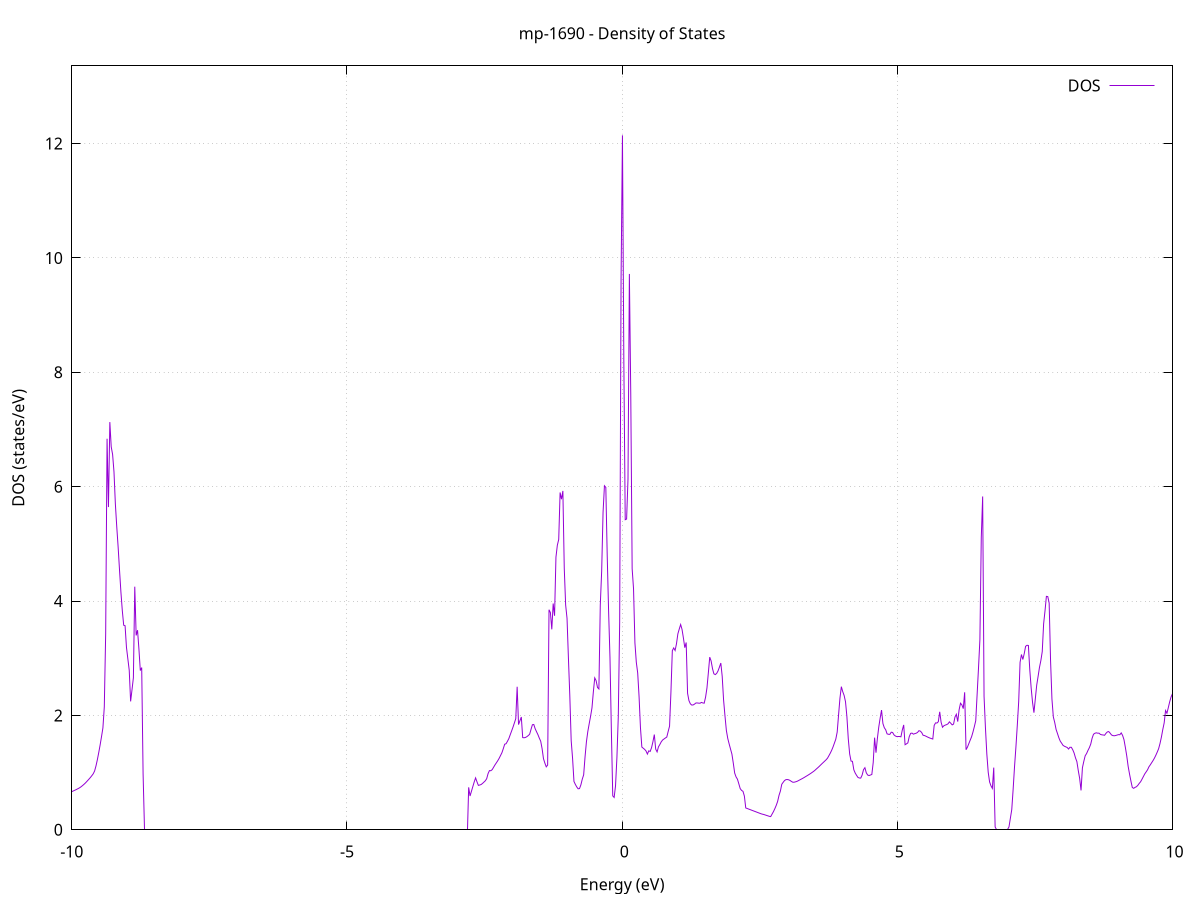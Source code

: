 set title 'mp-1690 - Density of States'
set xlabel 'Energy (eV)'
set ylabel 'DOS (states/eV)'
set grid
set xrange [-10:10]
set yrange [0:13.358]
set xzeroaxis lt -1
set terminal png size 800,600
set output 'mp-1690_dos_gnuplot.png'
plot '-' using 1:2 with lines title 'DOS'
-33.953900 0.000000
-33.928700 0.000000
-33.903500 0.000000
-33.878400 0.000000
-33.853200 0.000000
-33.828000 0.000000
-33.802800 0.000000
-33.777700 0.000000
-33.752500 0.000000
-33.727300 0.000000
-33.702100 0.000000
-33.677000 0.000000
-33.651800 0.000000
-33.626600 0.000000
-33.601500 0.000000
-33.576300 0.000000
-33.551100 0.000000
-33.525900 0.000000
-33.500800 0.000000
-33.475600 0.000000
-33.450400 0.000000
-33.425200 0.000000
-33.400100 0.000000
-33.374900 0.000000
-33.349700 0.000000
-33.324500 0.000000
-33.299400 0.000000
-33.274200 0.000000
-33.249000 0.000000
-33.223800 0.000000
-33.198700 0.000000
-33.173500 0.000000
-33.148300 0.000000
-33.123200 0.000000
-33.098000 0.000000
-33.072800 0.000000
-33.047600 0.000000
-33.022500 0.000000
-32.997300 0.000000
-32.972100 0.000000
-32.946900 0.000000
-32.921800 0.000000
-32.896600 0.000000
-32.871400 0.000000
-32.846200 0.000000
-32.821100 0.000000
-32.795900 0.000000
-32.770700 0.000000
-32.745500 0.000000
-32.720400 0.000000
-32.695200 0.000000
-32.670000 0.000000
-32.644800 0.000000
-32.619700 0.000000
-32.594500 0.000000
-32.569300 0.000000
-32.544200 0.000000
-32.519000 0.000000
-32.493800 0.000000
-32.468600 0.000000
-32.443500 0.000000
-32.418300 0.000000
-32.393100 0.000000
-32.367900 0.000000
-32.342800 0.000000
-32.317600 0.000000
-32.292400 0.000000
-32.267200 0.000000
-32.242100 0.000000
-32.216900 0.000000
-32.191700 0.000000
-32.166500 0.000000
-32.141400 0.000000
-32.116200 0.000000
-32.091000 0.000000
-32.065900 0.000000
-32.040700 0.000000
-32.015500 0.000000
-31.990300 0.000000
-31.965200 0.000000
-31.940000 0.000000
-31.914800 0.000000
-31.889600 0.000000
-31.864500 0.000000
-31.839300 0.000000
-31.814100 0.000000
-31.788900 0.000000
-31.763800 0.000000
-31.738600 0.000000
-31.713400 0.000000
-31.688200 0.000000
-31.663100 11.250800
-31.637900 16.381700
-31.612700 17.013100
-31.587600 7.678300
-31.562400 8.719000
-31.537200 10.124600
-31.512000 12.489100
-31.486900 16.986700
-31.461700 26.887400
-31.436500 18.356800
-31.411300 40.829300
-31.386200 24.252500
-31.361000 73.906300
-31.335800 0.000000
-31.310600 0.000000
-31.285500 0.000000
-31.260300 0.000000
-31.235100 0.000000
-31.209900 0.000000
-31.184800 0.000000
-31.159600 0.000000
-31.134400 0.000000
-31.109200 0.000000
-31.084100 0.000000
-31.058900 0.000000
-31.033700 0.000000
-31.008600 0.000000
-30.983400 0.000000
-30.958200 0.000000
-30.933000 0.000000
-30.907900 0.000000
-30.882700 0.000000
-30.857500 0.000000
-30.832300 0.000000
-30.807200 0.000000
-30.782000 0.000000
-30.756800 0.000000
-30.731600 0.000000
-30.706500 0.000000
-30.681300 0.000000
-30.656100 0.000000
-30.630900 0.000000
-30.605800 0.000000
-30.580600 0.000000
-30.555400 0.000000
-30.530300 0.000000
-30.505100 0.000000
-30.479900 0.000000
-30.454700 0.000000
-30.429600 0.000000
-30.404400 0.000000
-30.379200 0.000000
-30.354000 0.000000
-30.328900 0.000000
-30.303700 0.000000
-30.278500 0.000000
-30.253300 0.000000
-30.228200 0.000000
-30.203000 0.000000
-30.177800 0.000000
-30.152600 0.000000
-30.127500 0.000000
-30.102300 0.000000
-30.077100 0.000000
-30.051900 0.000000
-30.026800 0.000000
-30.001600 0.000000
-29.976400 0.000000
-29.951300 0.000000
-29.926100 0.000000
-29.900900 0.000000
-29.875700 0.000000
-29.850600 0.000000
-29.825400 0.000000
-29.800200 0.000000
-29.775000 0.000000
-29.749900 0.000000
-29.724700 0.000000
-29.699500 0.000000
-29.674300 0.000000
-29.649200 0.000000
-29.624000 0.000000
-29.598800 0.000000
-29.573600 0.000000
-29.548500 0.000000
-29.523300 0.000000
-29.498100 0.000000
-29.473000 0.000000
-29.447800 0.000000
-29.422600 0.000000
-29.397400 0.000000
-29.372300 0.000000
-29.347100 0.000000
-29.321900 0.000000
-29.296700 0.000000
-29.271600 0.000000
-29.246400 0.000000
-29.221200 0.000000
-29.196000 0.000000
-29.170900 0.000000
-29.145700 0.000000
-29.120500 0.000000
-29.095300 0.000000
-29.070200 0.000000
-29.045000 0.000000
-29.019800 0.000000
-28.994700 0.000000
-28.969500 0.000000
-28.944300 0.000000
-28.919100 0.000000
-28.894000 0.000000
-28.868800 0.000000
-28.843600 0.000000
-28.818400 0.000000
-28.793300 0.000000
-28.768100 0.000000
-28.742900 0.000000
-28.717700 0.000000
-28.692600 0.000000
-28.667400 0.000000
-28.642200 0.000000
-28.617000 0.000000
-28.591900 0.000000
-28.566700 0.000000
-28.541500 0.000000
-28.516300 0.000000
-28.491200 0.000000
-28.466000 0.000000
-28.440800 0.000000
-28.415700 0.000000
-28.390500 0.000000
-28.365300 0.000000
-28.340100 0.000000
-28.315000 0.000000
-28.289800 0.000000
-28.264600 0.000000
-28.239400 0.000000
-28.214300 0.000000
-28.189100 0.000000
-28.163900 0.000000
-28.138700 0.000000
-28.113600 0.000000
-28.088400 0.000000
-28.063200 0.000000
-28.038000 0.000000
-28.012900 0.000000
-27.987700 0.000000
-27.962500 0.000000
-27.937400 0.000000
-27.912200 0.000000
-27.887000 0.000000
-27.861800 0.000000
-27.836700 0.000000
-27.811500 0.000000
-27.786300 0.000000
-27.761100 0.000000
-27.736000 0.000000
-27.710800 0.000000
-27.685600 0.000000
-27.660400 0.000000
-27.635300 0.000000
-27.610100 0.000000
-27.584900 0.000000
-27.559700 0.000000
-27.534600 0.000000
-27.509400 0.000000
-27.484200 0.000000
-27.459000 0.000000
-27.433900 0.000000
-27.408700 0.000000
-27.383500 0.000000
-27.358400 0.000000
-27.333200 0.000000
-27.308000 0.000000
-27.282800 0.000000
-27.257700 0.000000
-27.232500 0.000000
-27.207300 0.000000
-27.182100 0.000000
-27.157000 0.000000
-27.131800 0.000000
-27.106600 0.000000
-27.081400 0.000000
-27.056300 0.000000
-27.031100 0.000000
-27.005900 0.000000
-26.980700 0.000000
-26.955600 0.000000
-26.930400 0.000000
-26.905200 0.000000
-26.880100 0.000000
-26.854900 0.000000
-26.829700 0.000000
-26.804500 0.000000
-26.779400 0.000000
-26.754200 0.000000
-26.729000 0.000000
-26.703800 0.000000
-26.678700 0.000000
-26.653500 0.000000
-26.628300 0.000000
-26.603100 0.000000
-26.578000 0.000000
-26.552800 0.000000
-26.527600 0.000000
-26.502400 0.000000
-26.477300 0.000000
-26.452100 0.000000
-26.426900 0.000000
-26.401700 0.000000
-26.376600 0.000000
-26.351400 0.000000
-26.326200 0.000000
-26.301100 0.000000
-26.275900 0.000000
-26.250700 0.000000
-26.225500 0.000000
-26.200400 0.000000
-26.175200 0.000000
-26.150000 0.000000
-26.124800 0.000000
-26.099700 0.000000
-26.074500 0.000000
-26.049300 0.000000
-26.024100 0.000000
-25.999000 0.000000
-25.973800 0.000000
-25.948600 0.000000
-25.923400 0.000000
-25.898300 0.000000
-25.873100 0.000000
-25.847900 0.000000
-25.822800 0.000000
-25.797600 0.000000
-25.772400 0.000000
-25.747200 0.000000
-25.722100 0.000000
-25.696900 0.000000
-25.671700 0.000000
-25.646500 0.000000
-25.621400 0.000000
-25.596200 0.000000
-25.571000 0.000000
-25.545800 0.000000
-25.520700 0.000000
-25.495500 0.000000
-25.470300 0.000000
-25.445100 0.000000
-25.420000 0.000000
-25.394800 0.000000
-25.369600 0.000000
-25.344500 0.000000
-25.319300 0.000000
-25.294100 0.000000
-25.268900 0.000000
-25.243800 0.000000
-25.218600 0.000000
-25.193400 0.000000
-25.168200 0.000000
-25.143100 0.000000
-25.117900 0.000000
-25.092700 0.000000
-25.067500 0.000000
-25.042400 0.000000
-25.017200 0.000000
-24.992000 0.000000
-24.966800 0.000000
-24.941700 0.000000
-24.916500 0.000000
-24.891300 0.000000
-24.866100 0.000000
-24.841000 0.000000
-24.815800 0.000000
-24.790600 0.000000
-24.765500 0.000000
-24.740300 0.000000
-24.715100 0.000000
-24.689900 0.000000
-24.664800 0.000000
-24.639600 0.000000
-24.614400 0.000000
-24.589200 0.000000
-24.564100 0.000000
-24.538900 0.000000
-24.513700 0.000000
-24.488500 0.000000
-24.463400 0.000000
-24.438200 0.000000
-24.413000 0.000000
-24.387800 0.000000
-24.362700 0.000000
-24.337500 0.000000
-24.312300 0.000000
-24.287200 0.000000
-24.262000 0.000000
-24.236800 0.000000
-24.211600 0.000000
-24.186500 0.000000
-24.161300 0.000000
-24.136100 0.000000
-24.110900 0.000000
-24.085800 0.000000
-24.060600 0.000000
-24.035400 0.000000
-24.010200 0.000000
-23.985100 0.000000
-23.959900 0.000000
-23.934700 0.000000
-23.909500 0.000000
-23.884400 0.000000
-23.859200 0.000000
-23.834000 0.000000
-23.808800 0.000000
-23.783700 0.000000
-23.758500 0.000000
-23.733300 0.000000
-23.708200 0.000000
-23.683000 0.000000
-23.657800 0.000000
-23.632600 0.000000
-23.607500 0.000000
-23.582300 0.000000
-23.557100 0.000000
-23.531900 0.000000
-23.506800 0.000000
-23.481600 0.000000
-23.456400 0.000000
-23.431200 0.000000
-23.406100 0.000000
-23.380900 0.000000
-23.355700 0.000000
-23.330500 0.000000
-23.305400 0.000000
-23.280200 0.000000
-23.255000 0.000000
-23.229900 0.000000
-23.204700 0.000000
-23.179500 0.000000
-23.154300 0.000000
-23.129200 0.000000
-23.104000 0.000000
-23.078800 0.000000
-23.053600 0.000000
-23.028500 0.000000
-23.003300 0.000000
-22.978100 0.000000
-22.952900 0.000000
-22.927800 0.000000
-22.902600 0.000000
-22.877400 0.000000
-22.852200 0.000000
-22.827100 0.000000
-22.801900 0.000000
-22.776700 0.000000
-22.751600 0.000000
-22.726400 0.000000
-22.701200 0.000000
-22.676000 0.000000
-22.650900 0.000000
-22.625700 0.000000
-22.600500 0.000000
-22.575300 0.000000
-22.550200 0.000000
-22.525000 0.000000
-22.499800 0.000000
-22.474600 0.000000
-22.449500 0.000000
-22.424300 0.000000
-22.399100 0.000000
-22.373900 0.000000
-22.348800 0.000000
-22.323600 0.000000
-22.298400 0.000000
-22.273200 0.000000
-22.248100 0.000000
-22.222900 0.000000
-22.197700 0.000000
-22.172600 0.000000
-22.147400 0.000000
-22.122200 0.000000
-22.097000 0.000000
-22.071900 0.000000
-22.046700 0.000000
-22.021500 0.000000
-21.996300 0.000000
-21.971200 0.000000
-21.946000 0.000000
-21.920800 0.000000
-21.895600 0.000000
-21.870500 0.000000
-21.845300 0.000000
-21.820100 0.000000
-21.794900 0.000000
-21.769800 0.000000
-21.744600 0.000000
-21.719400 0.000000
-21.694300 0.000000
-21.669100 0.000000
-21.643900 0.000000
-21.618700 0.000000
-21.593600 0.000000
-21.568400 0.000000
-21.543200 0.000000
-21.518000 0.000000
-21.492900 0.000000
-21.467700 0.000000
-21.442500 0.000000
-21.417300 0.000000
-21.392200 0.000000
-21.367000 0.000000
-21.341800 0.000000
-21.316600 0.000000
-21.291500 0.000000
-21.266300 0.000000
-21.241100 0.000000
-21.215900 0.000000
-21.190800 0.000000
-21.165600 0.000000
-21.140400 0.000000
-21.115300 0.000000
-21.090100 0.000000
-21.064900 0.000000
-21.039700 0.000000
-21.014600 0.000000
-20.989400 0.000000
-20.964200 0.000000
-20.939000 0.000000
-20.913900 0.000000
-20.888700 0.000000
-20.863500 0.000000
-20.838300 0.000000
-20.813200 0.000000
-20.788000 0.000000
-20.762800 0.000000
-20.737600 0.000000
-20.712500 0.000000
-20.687300 0.000000
-20.662100 0.000000
-20.637000 0.000000
-20.611800 0.000000
-20.586600 0.000000
-20.561400 0.000000
-20.536300 0.000000
-20.511100 0.000000
-20.485900 0.000000
-20.460700 0.000000
-20.435600 0.000000
-20.410400 0.000000
-20.385200 0.000000
-20.360000 0.000000
-20.334900 0.000000
-20.309700 0.000000
-20.284500 0.000000
-20.259300 0.000000
-20.234200 0.000000
-20.209000 0.000000
-20.183800 0.000000
-20.158600 0.000000
-20.133500 0.000000
-20.108300 0.000000
-20.083100 0.000000
-20.058000 0.000000
-20.032800 0.000000
-20.007600 0.000000
-19.982400 0.000000
-19.957300 0.000000
-19.932100 0.000000
-19.906900 0.000000
-19.881700 0.000000
-19.856600 0.000000
-19.831400 0.000000
-19.806200 0.000000
-19.781000 0.000000
-19.755900 0.000000
-19.730700 0.000000
-19.705500 0.000000
-19.680300 0.000000
-19.655200 0.000000
-19.630000 0.000000
-19.604800 0.000000
-19.579700 0.000000
-19.554500 0.000000
-19.529300 0.000000
-19.504100 0.000000
-19.479000 0.000000
-19.453800 0.000000
-19.428600 0.000000
-19.403400 0.000000
-19.378300 0.000000
-19.353100 0.000000
-19.327900 0.000000
-19.302700 0.000000
-19.277600 0.000000
-19.252400 0.000000
-19.227200 0.000000
-19.202000 0.000000
-19.176900 0.000000
-19.151700 0.000000
-19.126500 0.000000
-19.101400 0.000000
-19.076200 0.000000
-19.051000 0.000000
-19.025800 0.000000
-19.000700 0.000000
-18.975500 0.000000
-18.950300 0.000000
-18.925100 0.000000
-18.900000 0.000000
-18.874800 0.000000
-18.849600 0.000000
-18.824400 0.000000
-18.799300 0.000000
-18.774100 0.000000
-18.748900 0.000000
-18.723700 0.000000
-18.698600 0.000000
-18.673400 0.000000
-18.648200 0.000000
-18.623000 0.000000
-18.597900 0.000000
-18.572700 0.000000
-18.547500 0.000000
-18.522400 0.000000
-18.497200 0.000000
-18.472000 0.000000
-18.446800 0.000000
-18.421700 0.000000
-18.396500 0.000000
-18.371300 0.000000
-18.346100 0.000000
-18.321000 0.000000
-18.295800 0.000000
-18.270600 0.000000
-18.245400 0.000000
-18.220300 0.000000
-18.195100 0.000000
-18.169900 0.000000
-18.144700 0.000000
-18.119600 0.000000
-18.094400 0.000000
-18.069200 0.000000
-18.044100 0.000000
-18.018900 0.000000
-17.993700 0.000000
-17.968500 0.000000
-17.943400 0.000000
-17.918200 0.000000
-17.893000 0.000000
-17.867800 0.000000
-17.842700 0.000000
-17.817500 0.000000
-17.792300 0.000000
-17.767100 0.000000
-17.742000 0.000000
-17.716800 0.000000
-17.691600 0.000000
-17.666400 0.000000
-17.641300 0.000000
-17.616100 0.000000
-17.590900 0.000000
-17.565700 0.000000
-17.540600 0.000000
-17.515400 0.000000
-17.490200 0.000000
-17.465100 0.000000
-17.439900 0.000000
-17.414700 0.000000
-17.389500 0.000000
-17.364400 0.000000
-17.339200 0.000000
-17.314000 0.000000
-17.288800 0.000000
-17.263700 0.000000
-17.238500 0.000000
-17.213300 0.000000
-17.188100 0.000000
-17.163000 0.000000
-17.137800 0.000000
-17.112600 0.000000
-17.087400 0.000000
-17.062300 0.000000
-17.037100 0.000000
-17.011900 0.000000
-16.986800 0.000000
-16.961600 0.000000
-16.936400 0.000000
-16.911200 0.000000
-16.886100 0.000000
-16.860900 0.000000
-16.835700 0.000000
-16.810500 0.000000
-16.785400 0.000000
-16.760200 0.000000
-16.735000 0.000000
-16.709800 0.000000
-16.684700 0.000000
-16.659500 0.000000
-16.634300 0.000000
-16.609100 0.000000
-16.584000 0.000000
-16.558800 0.000000
-16.533600 0.000000
-16.508500 0.000000
-16.483300 0.000000
-16.458100 0.000000
-16.432900 0.000000
-16.407800 0.000000
-16.382600 0.000000
-16.357400 0.000000
-16.332200 0.000000
-16.307100 0.000000
-16.281900 0.000000
-16.256700 0.000000
-16.231500 0.000000
-16.206400 0.000000
-16.181200 0.000000
-16.156000 0.000000
-16.130800 0.000000
-16.105700 0.000000
-16.080500 0.000000
-16.055300 0.000000
-16.030100 0.000000
-16.005000 0.000000
-15.979800 0.000000
-15.954600 0.000000
-15.929500 0.000000
-15.904300 0.000000
-15.879100 0.000000
-15.853900 0.000000
-15.828800 0.000000
-15.803600 0.000000
-15.778400 0.000000
-15.753200 0.000000
-15.728100 0.000000
-15.702900 0.000000
-15.677700 0.000000
-15.652500 0.000000
-15.627400 0.000000
-15.602200 0.000000
-15.577000 0.000000
-15.551800 0.000000
-15.526700 0.000000
-15.501500 0.000000
-15.476300 0.000000
-15.451200 0.000000
-15.426000 0.000000
-15.400800 0.000000
-15.375600 0.000000
-15.350500 0.000000
-15.325300 0.000000
-15.300100 0.000000
-15.274900 0.000000
-15.249800 0.000000
-15.224600 0.000000
-15.199400 0.000000
-15.174200 0.000000
-15.149100 0.000000
-15.123900 0.000000
-15.098700 0.000000
-15.073500 0.000000
-15.048400 0.000000
-15.023200 0.000000
-14.998000 0.000000
-14.972800 0.000000
-14.947700 0.000000
-14.922500 0.000000
-14.897300 0.000000
-14.872200 0.000000
-14.847000 0.000000
-14.821800 0.000000
-14.796600 0.000000
-14.771500 0.000000
-14.746300 0.000000
-14.721100 0.000000
-14.695900 0.000000
-14.670800 0.000000
-14.645600 0.000000
-14.620400 0.000000
-14.595200 0.000000
-14.570100 0.000000
-14.544900 0.000000
-14.519700 0.000000
-14.494500 0.000000
-14.469400 0.000000
-14.444200 0.000000
-14.419000 0.000000
-14.393900 0.000000
-14.368700 0.000000
-14.343500 0.000000
-14.318300 0.000000
-14.293200 0.000000
-14.268000 0.000000
-14.242800 0.000000
-14.217600 0.000000
-14.192500 0.000000
-14.167300 0.000000
-14.142100 0.000000
-14.116900 0.000000
-14.091800 0.000000
-14.066600 0.000000
-14.041400 0.000000
-14.016200 0.000000
-13.991100 0.000000
-13.965900 0.000000
-13.940700 0.000000
-13.915500 0.000000
-13.890400 0.000000
-13.865200 0.000000
-13.840000 0.000000
-13.814900 0.000000
-13.789700 0.000000
-13.764500 0.000000
-13.739300 0.000000
-13.714200 0.000000
-13.689000 0.000000
-13.663800 0.000000
-13.638600 0.000000
-13.613500 0.000000
-13.588300 0.000000
-13.563100 0.000000
-13.537900 0.000000
-13.512800 0.000000
-13.487600 0.000000
-13.462400 0.000000
-13.437200 0.000000
-13.412100 0.000000
-13.386900 0.000000
-13.361700 0.000000
-13.336600 0.000000
-13.311400 0.000000
-13.286200 0.000000
-13.261000 0.000000
-13.235900 0.000000
-13.210700 0.000000
-13.185500 0.000000
-13.160300 0.000000
-13.135200 0.000000
-13.110000 0.000000
-13.084800 0.000000
-13.059600 0.000000
-13.034500 0.000000
-13.009300 0.000000
-12.984100 0.000000
-12.958900 0.000000
-12.933800 0.000000
-12.908600 0.000000
-12.883400 0.000000
-12.858300 0.000000
-12.833100 0.000000
-12.807900 0.000000
-12.782700 0.000000
-12.757600 0.000000
-12.732400 0.000000
-12.707200 0.000000
-12.682000 0.000000
-12.656900 0.000000
-12.631700 0.000000
-12.606500 0.000000
-12.581300 0.000000
-12.556200 0.000000
-12.531000 0.000000
-12.505800 0.000000
-12.480600 0.000000
-12.455500 0.000000
-12.430300 0.000000
-12.405100 0.000000
-12.379900 0.000000
-12.354800 0.000000
-12.329600 0.000000
-12.304400 0.000000
-12.279300 0.000000
-12.254100 0.000000
-12.228900 0.000000
-12.203700 0.000000
-12.178600 0.000000
-12.153400 0.000000
-12.128200 0.000000
-12.103000 0.000000
-12.077900 0.000000
-12.052700 0.000000
-12.027500 0.000000
-12.002300 0.000000
-11.977200 0.000000
-11.952000 0.000000
-11.926800 0.000000
-11.901600 0.000000
-11.876500 0.000000
-11.851300 0.000000
-11.826100 0.000000
-11.801000 0.000000
-11.775800 0.000000
-11.750600 0.000000
-11.725400 0.000000
-11.700300 0.000000
-11.675100 0.000000
-11.649900 0.000000
-11.624700 0.000000
-11.599600 0.000000
-11.574400 0.000000
-11.549200 0.000000
-11.524000 0.000000
-11.498900 0.000000
-11.473700 0.000000
-11.448500 0.000000
-11.423300 0.000000
-11.398200 0.000000
-11.373000 0.000000
-11.347800 0.000000
-11.322600 0.000000
-11.297500 0.000000
-11.272300 0.000000
-11.247100 0.000000
-11.222000 0.000000
-11.196800 0.000000
-11.171600 0.000000
-11.146400 0.000000
-11.121300 0.000000
-11.096100 0.000000
-11.070900 0.000000
-11.045700 0.000000
-11.020600 0.000000
-10.995400 0.000000
-10.970200 0.000000
-10.945000 0.000000
-10.919900 0.000000
-10.894700 0.000000
-10.869500 0.000000
-10.844300 0.000000
-10.819200 0.000000
-10.794000 0.076300
-10.768800 0.405100
-10.743700 0.520600
-10.718500 0.470900
-10.693300 0.515900
-10.668100 0.537300
-10.643000 0.514200
-10.617800 0.498700
-10.592600 0.512700
-10.567400 0.530500
-10.542300 0.548300
-10.517100 0.547000
-10.491900 0.535000
-10.466700 0.536400
-10.441600 0.540000
-10.416400 0.548600
-10.391200 0.559800
-10.366000 0.570900
-10.340900 0.580300
-10.315700 0.579600
-10.290500 0.576700
-10.265300 0.581600
-10.240200 0.588600
-10.215000 0.595700
-10.189800 0.603700
-10.164700 0.613100
-10.139500 0.622800
-10.114300 0.632500
-10.089100 0.638300
-10.064000 0.643500
-10.038800 0.651200
-10.013600 0.661000
-9.988400 0.672000
-9.963300 0.683100
-9.938100 0.694200
-9.912900 0.705900
-9.887700 0.718600
-9.862600 0.731600
-9.837400 0.747700
-9.812200 0.767100
-9.787000 0.787700
-9.761900 0.809500
-9.736700 0.834500
-9.711500 0.861000
-9.686400 0.887500
-9.661200 0.915000
-9.636000 0.946100
-9.610800 0.978700
-9.585700 1.027500
-9.560500 1.116300
-9.535300 1.225700
-9.510100 1.350900
-9.485000 1.484400
-9.459800 1.629300
-9.434600 1.781100
-9.409400 2.148800
-9.384300 3.431000
-9.359100 6.837500
-9.333900 5.642900
-9.308700 7.129300
-9.283600 6.696600
-9.258400 6.562600
-9.233200 6.256800
-9.208100 5.695300
-9.182900 5.296200
-9.157700 4.940800
-9.132500 4.536000
-9.107400 4.155900
-9.082200 3.832700
-9.057000 3.576900
-9.031800 3.568700
-9.006700 3.191200
-8.981500 2.989600
-8.956300 2.788900
-8.931100 2.244900
-8.906000 2.447900
-8.880800 2.657800
-8.855600 4.250900
-8.830400 3.398600
-8.805300 3.490500
-8.780100 3.158100
-8.754900 2.784300
-8.729700 2.836200
-8.704600 0.980400
-8.679400 0.000000
-8.654200 0.000000
-8.629100 0.000000
-8.603900 0.000000
-8.578700 0.000000
-8.553500 0.000000
-8.528400 0.000000
-8.503200 0.000000
-8.478000 0.000000
-8.452800 0.000000
-8.427700 0.000000
-8.402500 0.000000
-8.377300 0.000000
-8.352100 0.000000
-8.327000 0.000000
-8.301800 0.000000
-8.276600 0.000000
-8.251400 0.000000
-8.226300 0.000000
-8.201100 0.000000
-8.175900 0.000000
-8.150800 0.000000
-8.125600 0.000000
-8.100400 0.000000
-8.075200 0.000000
-8.050100 0.000000
-8.024900 0.000000
-7.999700 0.000000
-7.974500 0.000000
-7.949400 0.000000
-7.924200 0.000000
-7.899000 0.000000
-7.873800 0.000000
-7.848700 0.000000
-7.823500 0.000000
-7.798300 0.000000
-7.773100 0.000000
-7.748000 0.000000
-7.722800 0.000000
-7.697600 0.000000
-7.672400 0.000000
-7.647300 0.000000
-7.622100 0.000000
-7.596900 0.000000
-7.571800 0.000000
-7.546600 0.000000
-7.521400 0.000000
-7.496200 0.000000
-7.471100 0.000000
-7.445900 0.000000
-7.420700 0.000000
-7.395500 0.000000
-7.370400 0.000000
-7.345200 0.000000
-7.320000 0.000000
-7.294800 0.000000
-7.269700 0.000000
-7.244500 0.000000
-7.219300 0.000000
-7.194100 0.000000
-7.169000 0.000000
-7.143800 0.000000
-7.118600 0.000000
-7.093500 0.000000
-7.068300 0.000000
-7.043100 0.000000
-7.017900 0.000000
-6.992800 0.000000
-6.967600 0.000000
-6.942400 0.000000
-6.917200 0.000000
-6.892100 0.000000
-6.866900 0.000000
-6.841700 0.000000
-6.816500 0.000000
-6.791400 0.000000
-6.766200 0.000000
-6.741000 0.000000
-6.715800 0.000000
-6.690700 0.000000
-6.665500 0.000000
-6.640300 0.000000
-6.615200 0.000000
-6.590000 0.000000
-6.564800 0.000000
-6.539600 0.000000
-6.514500 0.000000
-6.489300 0.000000
-6.464100 0.000000
-6.438900 0.000000
-6.413800 0.000000
-6.388600 0.000000
-6.363400 0.000000
-6.338200 0.000000
-6.313100 0.000000
-6.287900 0.000000
-6.262700 0.000000
-6.237500 0.000000
-6.212400 0.000000
-6.187200 0.000000
-6.162000 0.000000
-6.136800 0.000000
-6.111700 0.000000
-6.086500 0.000000
-6.061300 0.000000
-6.036200 0.000000
-6.011000 0.000000
-5.985800 0.000000
-5.960600 0.000000
-5.935500 0.000000
-5.910300 0.000000
-5.885100 0.000000
-5.859900 0.000000
-5.834800 0.000000
-5.809600 0.000000
-5.784400 0.000000
-5.759200 0.000000
-5.734100 0.000000
-5.708900 0.000000
-5.683700 0.000000
-5.658500 0.000000
-5.633400 0.000000
-5.608200 0.000000
-5.583000 0.000000
-5.557900 0.000000
-5.532700 0.000000
-5.507500 0.000000
-5.482300 0.000000
-5.457200 0.000000
-5.432000 0.000000
-5.406800 0.000000
-5.381600 0.000000
-5.356500 0.000000
-5.331300 0.000000
-5.306100 0.000000
-5.280900 0.000000
-5.255800 0.000000
-5.230600 0.000000
-5.205400 0.000000
-5.180200 0.000000
-5.155100 0.000000
-5.129900 0.000000
-5.104700 0.000000
-5.079500 0.000000
-5.054400 0.000000
-5.029200 0.000000
-5.004000 0.000000
-4.978900 0.000000
-4.953700 0.000000
-4.928500 0.000000
-4.903300 0.000000
-4.878200 0.000000
-4.853000 0.000000
-4.827800 0.000000
-4.802600 0.000000
-4.777500 0.000000
-4.752300 0.000000
-4.727100 0.000000
-4.701900 0.000000
-4.676800 0.000000
-4.651600 0.000000
-4.626400 0.000000
-4.601200 0.000000
-4.576100 0.000000
-4.550900 0.000000
-4.525700 0.000000
-4.500600 0.000000
-4.475400 0.000000
-4.450200 0.000000
-4.425000 0.000000
-4.399900 0.000000
-4.374700 0.000000
-4.349500 0.000000
-4.324300 0.000000
-4.299200 0.000000
-4.274000 0.000000
-4.248800 0.000000
-4.223600 0.000000
-4.198500 0.000000
-4.173300 0.000000
-4.148100 0.000000
-4.122900 0.000000
-4.097800 0.000000
-4.072600 0.000000
-4.047400 0.000000
-4.022200 0.000000
-3.997100 0.000000
-3.971900 0.000000
-3.946700 0.000000
-3.921600 0.000000
-3.896400 0.000000
-3.871200 0.000000
-3.846000 0.000000
-3.820900 0.000000
-3.795700 0.000000
-3.770500 0.000000
-3.745300 0.000000
-3.720200 0.000000
-3.695000 0.000000
-3.669800 0.000000
-3.644600 0.000000
-3.619500 0.000000
-3.594300 0.000000
-3.569100 0.000000
-3.543900 0.000000
-3.518800 0.000000
-3.493600 0.000000
-3.468400 0.000000
-3.443300 0.000000
-3.418100 0.000000
-3.392900 0.000000
-3.367700 0.000000
-3.342600 0.000000
-3.317400 0.000000
-3.292200 0.000000
-3.267000 0.000000
-3.241900 0.000000
-3.216700 0.000000
-3.191500 0.000000
-3.166300 0.000000
-3.141200 0.000000
-3.116000 0.000000
-3.090800 0.000000
-3.065600 0.000000
-3.040500 0.000000
-3.015300 0.000000
-2.990100 0.000000
-2.965000 0.000000
-2.939800 0.000000
-2.914600 0.000000
-2.889400 0.000000
-2.864300 0.000000
-2.839100 0.000000
-2.813900 0.000000
-2.788700 0.742000
-2.763600 0.590600
-2.738400 0.672600
-2.713200 0.754700
-2.688000 0.836700
-2.662900 0.907400
-2.637700 0.838500
-2.612500 0.776300
-2.587300 0.782900
-2.562200 0.791400
-2.537000 0.810500
-2.511800 0.833500
-2.486600 0.856400
-2.461500 0.892700
-2.436300 0.981500
-2.411100 1.035000
-2.386000 1.032300
-2.360800 1.052400
-2.335600 1.093700
-2.310400 1.134900
-2.285300 1.170900
-2.260100 1.207800
-2.234900 1.249600
-2.209700 1.298400
-2.184600 1.346900
-2.159400 1.418600
-2.134200 1.496000
-2.109000 1.504800
-2.083900 1.547800
-2.058700 1.594300
-2.033500 1.662300
-2.008300 1.727800
-1.983200 1.794700
-1.958000 1.868400
-1.932800 1.943200
-1.907700 2.500800
-1.882500 1.839200
-1.857300 1.906100
-1.832100 1.972000
-1.807000 1.612300
-1.781800 1.608600
-1.756600 1.614500
-1.731400 1.628100
-1.706300 1.647100
-1.681100 1.670200
-1.655900 1.755100
-1.630700 1.836700
-1.605600 1.841100
-1.580400 1.767600
-1.555200 1.713900
-1.530000 1.662900
-1.504900 1.602300
-1.479700 1.548300
-1.454500 1.418500
-1.429300 1.242500
-1.404200 1.166400
-1.379000 1.100400
-1.353800 1.131800
-1.328700 3.847800
-1.303500 3.797600
-1.278300 3.504700
-1.253100 3.956300
-1.228000 3.742500
-1.202800 4.766500
-1.177600 4.975300
-1.152400 5.077200
-1.127300 5.898300
-1.102100 5.781300
-1.076900 5.925300
-1.051700 4.572600
-1.026600 3.930100
-1.001400 3.697100
-0.976200 3.004800
-0.951000 2.345600
-0.925900 1.557600
-0.900700 1.249100
-0.875500 0.845100
-0.850400 0.793900
-0.825200 0.749700
-0.800000 0.716700
-0.774800 0.720200
-0.749700 0.785500
-0.724500 0.884700
-0.699300 0.960400
-0.674100 1.275200
-0.649000 1.539100
-0.623800 1.717900
-0.598600 1.855000
-0.573400 1.986000
-0.548300 2.130900
-0.523100 2.412200
-0.497900 2.655900
-0.472700 2.607200
-0.447600 2.488000
-0.422400 2.462500
-0.397200 3.929700
-0.372100 4.520800
-0.346900 5.549400
-0.321700 6.015400
-0.296500 5.987200
-0.271400 4.803500
-0.246200 3.826300
-0.221000 3.008200
-0.195800 1.737700
-0.170700 0.592400
-0.145500 0.565400
-0.120300 0.767300
-0.095100 1.261300
-0.070000 1.982300
-0.044800 3.638700
-0.019600 9.627800
0.005600 12.143700
0.030700 8.198200
0.055900 5.422100
0.081100 5.433800
0.106300 6.130600
0.131400 9.719800
0.156600 7.614900
0.181800 4.564200
0.206900 4.215800
0.232100 3.269200
0.257300 2.929800
0.282500 2.741600
0.307600 2.326500
0.332800 1.783500
0.358000 1.446700
0.383200 1.426400
0.408300 1.406100
0.433500 1.378700
0.458700 1.323900
0.483900 1.380400
0.509000 1.369600
0.534200 1.434800
0.559400 1.539900
0.584600 1.665000
0.609700 1.410000
0.634900 1.361800
0.660100 1.450300
0.685200 1.491300
0.710400 1.537800
0.735600 1.569800
0.760800 1.587700
0.785900 1.605000
0.811100 1.621300
0.836300 1.719200
0.861500 1.811900
0.886600 2.407900
0.911800 3.132800
0.937000 3.180000
0.962200 3.134800
0.987300 3.252900
1.012500 3.426100
1.037700 3.510900
1.062900 3.589200
1.088000 3.504600
1.113200 3.353300
1.138400 3.184300
1.163600 3.274900
1.188700 2.387200
1.213900 2.258000
1.239100 2.203100
1.264200 2.181100
1.289400 2.182700
1.314600 2.196900
1.339800 2.216900
1.364900 2.217400
1.390100 2.214300
1.415300 2.213000
1.440500 2.227100
1.465600 2.218100
1.490800 2.213600
1.516000 2.319000
1.541200 2.480700
1.566300 2.743900
1.591500 3.019000
1.616700 2.950900
1.641900 2.817600
1.667000 2.727200
1.692200 2.713500
1.717400 2.734300
1.742500 2.778100
1.767700 2.845100
1.792900 2.915400
1.818100 2.682900
1.843200 2.267500
1.868400 1.992500
1.893600 1.738100
1.918800 1.598000
1.943900 1.502400
1.969100 1.412500
1.994300 1.324000
2.019500 1.165800
2.044600 0.992000
2.069800 0.924600
2.095000 0.884500
2.120200 0.803400
2.145300 0.719700
2.170500 0.688400
2.195700 0.672500
2.220900 0.589500
2.246000 0.381700
2.271200 0.372400
2.296400 0.363200
2.321500 0.354000
2.346700 0.344700
2.371900 0.335500
2.397100 0.326300
2.422200 0.317100
2.447400 0.307900
2.472600 0.298600
2.497800 0.289400
2.522900 0.280200
2.548100 0.272900
2.573300 0.267500
2.598500 0.259300
2.623600 0.251200
2.648800 0.243200
2.674000 0.235100
2.699200 0.230600
2.724300 0.274400
2.749500 0.317600
2.774700 0.369500
2.799800 0.426500
2.825000 0.494800
2.850200 0.601000
2.875400 0.677100
2.900500 0.795600
2.925700 0.829900
2.950900 0.861400
2.976100 0.876600
3.001200 0.878700
3.026400 0.873800
3.051600 0.861700
3.076800 0.844600
3.101900 0.831100
3.127100 0.832400
3.152300 0.838500
3.177500 0.847000
3.202600 0.859100
3.227800 0.872300
3.253000 0.885000
3.278100 0.897900
3.303300 0.911800
3.328500 0.926700
3.353700 0.941300
3.378800 0.956100
3.404000 0.971500
3.429200 0.987600
3.454400 1.004500
3.479500 1.021500
3.504700 1.041600
3.529900 1.063800
3.555100 1.085300
3.580200 1.107500
3.605400 1.131500
3.630600 1.155300
3.655800 1.178100
3.680900 1.200900
3.706100 1.224000
3.731300 1.251900
3.756500 1.294600
3.781600 1.339200
3.806800 1.389500
3.832000 1.448800
3.857100 1.516200
3.882300 1.585200
3.907500 1.709300
3.932700 2.010800
3.957800 2.302900
3.983000 2.502600
4.008200 2.415300
4.033400 2.349300
4.058500 2.239100
4.083700 1.980400
4.108900 1.592000
4.134100 1.325400
4.159200 1.201600
4.184400 1.196000
4.209600 1.049300
4.234800 0.992000
4.259900 0.951200
4.285100 0.914900
4.310300 0.905300
4.335400 0.903500
4.360600 0.956700
4.385800 1.051100
4.411000 1.085300
4.436100 0.996300
4.461300 0.957100
4.486500 0.948000
4.511700 0.957400
4.536800 0.967100
4.562000 1.177100
4.587200 1.611000
4.612400 1.347700
4.637500 1.595700
4.662700 1.795300
4.687900 1.951500
4.713100 2.093200
4.738200 1.858300
4.763400 1.784900
4.788600 1.748900
4.813800 1.677400
4.838900 1.669700
4.864100 1.668200
4.889300 1.706100
4.914400 1.701600
4.939600 1.659200
4.964800 1.639800
4.990000 1.629400
5.015100 1.623200
5.040300 1.623200
5.065500 1.625700
5.090700 1.745500
5.115800 1.833400
5.141000 1.487300
5.166200 1.502200
5.191400 1.519700
5.216500 1.628300
5.241700 1.685400
5.266900 1.690600
5.292100 1.672100
5.317200 1.681000
5.342400 1.688200
5.367600 1.702700
5.392700 1.732600
5.417900 1.725300
5.443100 1.700000
5.468300 1.652900
5.493400 1.647500
5.518600 1.636900
5.543800 1.624500
5.569000 1.612900
5.594100 1.603100
5.619300 1.594600
5.644500 1.586700
5.669700 1.824800
5.694800 1.869100
5.720000 1.866600
5.745200 1.889600
5.770400 2.063400
5.795500 1.880600
5.820700 1.792800
5.845900 1.818500
5.871000 1.830600
5.896200 1.838800
5.921400 1.853100
5.946600 1.887400
5.971700 1.862400
5.996900 1.834200
6.022100 1.848300
6.047300 1.970800
6.072400 2.019500
6.097600 1.891700
6.122800 2.098100
6.148000 2.213100
6.173100 2.184300
6.198300 2.118200
6.223500 2.403900
6.248700 1.400100
6.273800 1.444100
6.299000 1.506000
6.324200 1.567100
6.349400 1.626600
6.374500 1.709000
6.399700 1.804100
6.424900 1.906600
6.450000 2.366500
6.475200 2.829300
6.500400 3.323500
6.525600 5.111600
6.550700 5.828600
6.575900 2.333700
6.601100 1.785600
6.626300 1.324800
6.651400 1.006500
6.676600 0.836200
6.701800 0.767700
6.727000 0.723600
6.752100 1.087300
6.777300 0.048100
6.802500 0.000000
6.827700 0.000000
6.852800 0.000000
6.878000 0.000000
6.903200 0.000000
6.928300 0.000000
6.953500 0.000000
6.978700 0.000000
7.003900 0.000000
7.029000 0.049800
7.054200 0.202400
7.079400 0.353500
7.104600 0.709400
7.129700 1.101900
7.154900 1.446200
7.180100 1.827700
7.205300 2.242800
7.230400 2.928200
7.255600 3.064700
7.280800 2.977400
7.306000 3.079900
7.331100 3.208400
7.356300 3.225900
7.381500 3.223000
7.406700 2.801600
7.431800 2.480600
7.457000 2.228800
7.482200 2.047200
7.507300 2.288000
7.532500 2.528100
7.557700 2.679900
7.582900 2.838900
7.608000 2.958400
7.633200 3.114500
7.658400 3.601900
7.683600 3.828700
7.708700 4.081700
7.733900 4.077200
7.759100 3.964100
7.784300 2.959500
7.809400 2.287200
7.834600 1.974300
7.859800 1.876600
7.885000 1.754300
7.910100 1.682800
7.935300 1.609000
7.960500 1.549700
7.985600 1.514500
8.010800 1.476300
8.036000 1.461100
8.061200 1.449800
8.086300 1.439400
8.111500 1.411800
8.136700 1.442900
8.161900 1.442000
8.187000 1.400300
8.212200 1.342400
8.237400 1.257700
8.262600 1.192300
8.287700 1.036400
8.312900 0.899200
8.338100 0.688500
8.363300 1.085000
8.388400 1.195900
8.413600 1.294200
8.438800 1.332600
8.464000 1.387600
8.489100 1.435600
8.514300 1.497600
8.539500 1.601200
8.564600 1.670200
8.589800 1.687600
8.615000 1.695200
8.640200 1.689400
8.665300 1.688900
8.690500 1.667500
8.715700 1.660300
8.740900 1.657600
8.766000 1.652600
8.791200 1.686700
8.816400 1.711300
8.841600 1.717300
8.866700 1.689900
8.891900 1.658200
8.917100 1.646700
8.942300 1.643700
8.967400 1.648500
8.992600 1.656100
9.017800 1.663600
9.042900 1.662000
9.068100 1.693900
9.093300 1.650100
9.118500 1.575300
9.143600 1.440000
9.168800 1.291400
9.194000 1.110300
9.219200 0.975100
9.244300 0.852700
9.269500 0.740000
9.294700 0.724900
9.319900 0.741600
9.345000 0.752700
9.370200 0.777500
9.395400 0.811100
9.420600 0.839900
9.445700 0.884000
9.470900 0.930800
9.496100 0.977300
9.521200 1.012400
9.546400 1.048600
9.571600 1.100800
9.596800 1.135500
9.621900 1.173400
9.647100 1.211200
9.672300 1.253700
9.697500 1.303500
9.722600 1.358200
9.747800 1.417200
9.773000 1.508200
9.798200 1.619500
9.823300 1.751500
9.848500 1.867800
9.873700 2.085000
9.898900 2.037900
9.924000 2.136000
9.949200 2.238900
9.974400 2.323800
9.999600 2.380000
10.024700 2.466300
10.049900 2.506600
10.075100 2.542000
10.100200 2.581000
10.125400 2.549400
10.150600 2.583000
10.175800 2.626800
10.200900 2.692800
10.226100 2.662600
10.251300 2.603200
10.276500 2.505300
10.301600 2.407300
10.326800 2.373900
10.352000 2.376000
10.377200 2.381600
10.402300 2.388800
10.427500 2.384900
10.452700 2.396700
10.477900 2.375600
10.503000 2.396700
10.528200 2.401500
10.553400 2.327500
10.578500 2.229900
10.603700 2.177400
10.628900 2.188700
10.654100 2.067200
10.679200 1.991100
10.704400 1.952900
10.729600 1.955500
10.754800 1.953000
10.779900 1.901700
10.805100 1.857000
10.830300 1.842400
10.855500 1.699400
10.880600 1.623300
10.905800 1.699800
10.931000 1.788900
10.956200 1.986700
10.981300 2.002200
11.006500 2.169900
11.031700 2.001600
11.056900 1.896400
11.082000 1.814000
11.107200 1.704900
11.132400 1.638800
11.157500 1.525900
11.182700 1.457000
11.207900 1.458900
11.233100 1.468900
11.258200 1.499400
11.283400 1.568200
11.308600 1.656400
11.333800 1.744300
11.358900 1.859300
11.384100 1.922500
11.409300 2.022600
11.434500 2.149200
11.459600 2.247600
11.484800 2.265800
11.510000 2.266300
11.535200 2.238600
11.560300 2.208000
11.585500 2.187900
11.610700 2.152000
11.635800 2.102300
11.661000 2.095700
11.686200 2.099800
11.711400 2.149300
11.736500 2.318400
11.761700 2.368200
11.786900 2.388200
11.812100 2.322100
11.837200 2.299500
11.862400 2.270600
11.887600 2.236900
11.912800 2.202200
11.937900 2.199500
11.963100 2.181100
11.988300 2.185300
12.013500 2.224700
12.038600 2.290000
12.063800 2.300800
12.089000 2.104700
12.114100 1.852700
12.139300 1.673700
12.164500 1.517400
12.189700 1.269300
12.214800 1.184800
12.240000 1.117800
12.265200 1.066300
12.290400 1.051500
12.315500 1.029900
12.340700 1.036800
12.365900 0.949100
12.391100 0.897800
12.416200 0.933500
12.441400 1.068600
12.466600 1.293000
12.491800 1.576700
12.516900 1.851700
12.542100 2.265500
12.567300 2.543200
12.592500 2.695500
12.617600 2.760400
12.642800 2.800200
12.668000 2.864400
12.693100 2.843700
12.718300 2.745300
12.743500 2.644800
12.768700 2.519100
12.793800 2.404100
12.819000 2.317500
12.844200 2.228600
12.869400 2.153100
12.894500 2.070200
12.919700 2.047200
12.944900 1.997800
12.970100 1.754500
12.995200 1.706500
13.020400 1.650800
13.045600 1.595900
13.070800 1.446200
13.095900 1.302900
13.121100 1.219600
13.146300 1.199000
13.171400 1.168900
13.196600 1.134000
13.221800 1.094800
13.247000 1.059400
13.272100 1.026100
13.297300 0.995500
13.322500 0.966500
13.347700 0.938200
13.372800 0.908900
13.398000 0.884800
13.423200 0.805800
13.448400 0.752900
13.473500 0.710800
13.498700 0.666500
13.523900 0.622700
13.549100 0.574200
13.574200 0.521100
13.599400 0.479300
13.624600 0.434200
13.649800 0.393000
13.674900 0.355900
13.700100 0.313900
13.725300 0.281800
13.750400 0.257300
13.775600 0.237300
13.800800 0.224900
13.826000 0.217400
13.851100 0.202000
13.876300 0.183900
13.901500 0.162600
13.926700 0.138100
13.951800 0.112800
13.977000 0.099000
14.002200 0.085100
14.027400 0.070300
14.052500 0.058200
14.077700 0.031600
14.102900 0.000300
14.128100 0.000000
14.153200 0.000000
14.178400 0.000000
14.203600 0.000000
14.228700 0.000000
14.253900 0.000000
14.279100 0.000000
14.304300 0.000000
14.329400 0.000000
14.354600 0.000000
14.379800 0.000000
14.405000 0.000000
14.430100 0.000000
14.455300 0.000000
14.480500 0.000000
14.505700 0.000000
14.530800 0.000000
14.556000 0.000000
14.581200 0.000000
14.606400 0.000000
14.631500 0.000000
14.656700 0.000000
14.681900 0.000000
14.707100 0.000000
14.732200 0.000000
14.757400 0.000000
14.782600 0.000000
14.807700 0.000000
14.832900 0.000000
14.858100 0.000000
14.883300 0.000000
14.908400 0.000000
14.933600 0.000000
14.958800 0.000000
14.984000 0.000000
15.009100 0.000000
15.034300 0.000000
15.059500 0.000000
15.084700 0.000000
15.109800 0.000000
15.135000 0.000000
15.160200 0.000000
15.185400 0.000000
15.210500 0.000000
15.235700 0.000000
15.260900 0.000000
15.286000 0.000000
15.311200 0.000000
15.336400 0.000000
15.361600 0.000000
15.386700 0.000000
15.411900 0.000000
15.437100 0.000000
15.462300 0.000000
15.487400 0.000000
15.512600 0.000000
15.537800 0.000000
15.563000 0.000000
15.588100 0.000000
15.613300 0.000000
15.638500 0.000000
15.663700 0.000000
15.688800 0.000000
15.714000 0.000000
15.739200 0.000000
15.764300 0.000000
15.789500 0.000000
15.814700 0.000000
15.839900 0.000000
15.865000 0.000000
15.890200 0.000000
15.915400 0.000000
15.940600 0.000000
15.965700 0.000000
15.990900 0.000000
16.016100 0.000000
16.041300 0.000000
16.066400 0.000000
16.091600 0.000000
16.116800 0.000000
16.142000 0.000000
16.167100 0.000000
16.192300 0.000000
16.217500 0.000000
16.242700 0.000000
16.267800 0.000000
16.293000 0.000000
16.318200 0.000000
16.343300 0.000000
16.368500 0.000000
16.393700 0.000000
e
